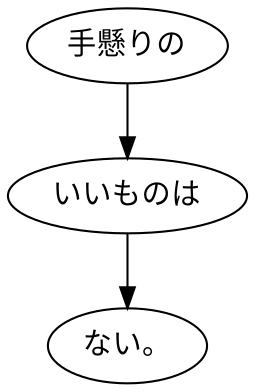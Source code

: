 digraph graph4079 {
	node0 [label="手懸りの"];
	node1 [label="いいものは"];
	node2 [label="ない。"];
	node0 -> node1;
	node1 -> node2;
}

